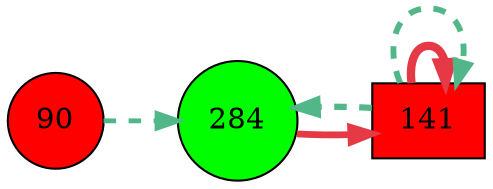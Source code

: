digraph G{
rankdir=LR;
90 [style=filled, shape=circle, fillcolor="#fe0000", label="90"];
284 [style=filled, shape=circle, fillcolor="#00fe00", label="284"];
141 [style=filled, shape=box, fillcolor="#fe0000", label="141"];
141 -> 141 [color="#e63946",penwidth=4.00];
284 -> 141 [color="#e63946",penwidth=3.25];
141 -> 284 [color="#52b788",style=dashed,penwidth=3.00];
90 -> 284 [color="#52b788",style=dashed,penwidth=2.32];
141 -> 141 [color="#52b788",style=dashed,penwidth=2.82];
}